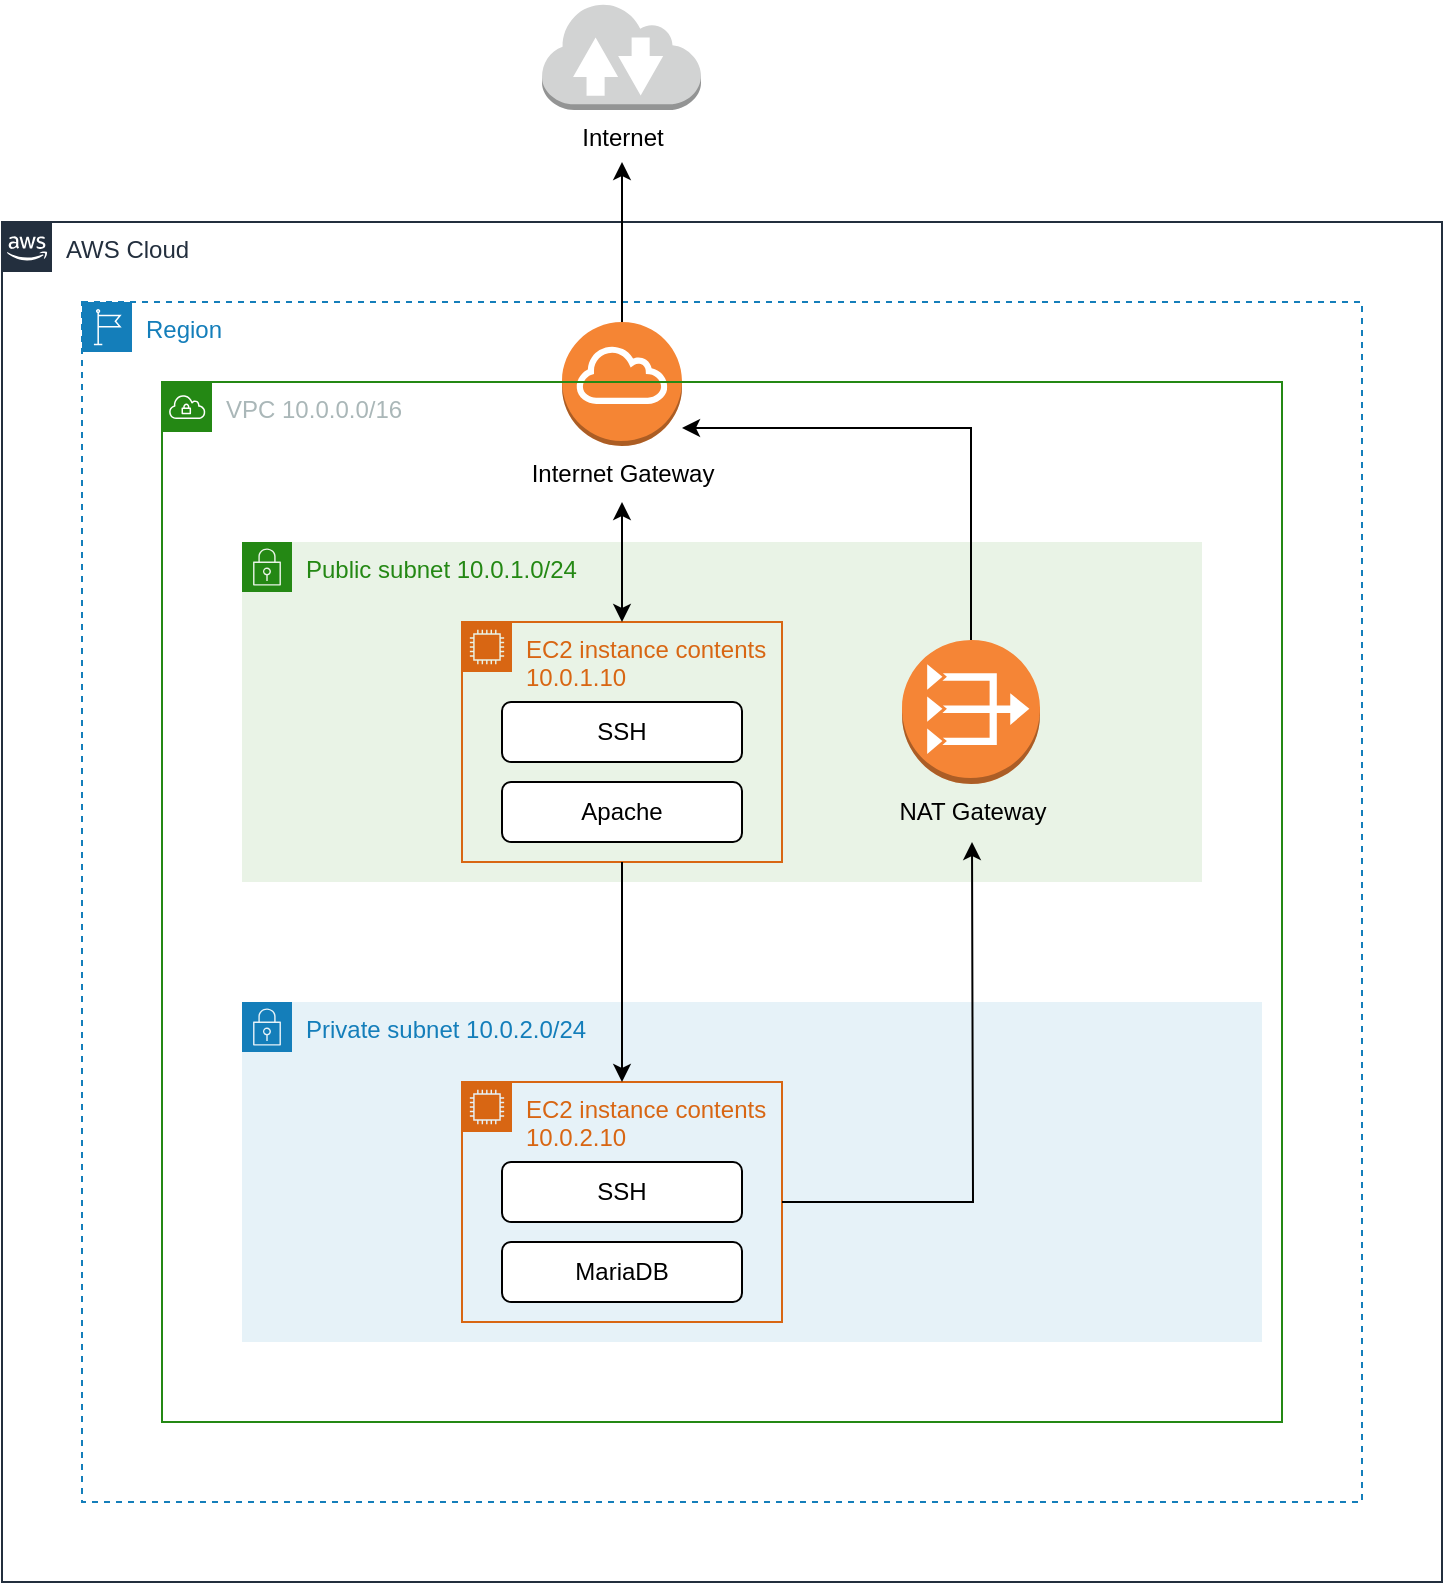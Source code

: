 <mxfile version="16.6.6" type="device"><diagram id="ZBl_-poI1BsWvD01IlL9" name="Page-1"><mxGraphModel dx="1426" dy="921" grid="1" gridSize="10" guides="1" tooltips="1" connect="1" arrows="1" fold="1" page="1" pageScale="1" pageWidth="827" pageHeight="1169" math="0" shadow="0"><root><mxCell id="0"/><mxCell id="1" parent="0"/><mxCell id="PaY4KvCLSWslufTHy4BS-1" value="AWS Cloud" style="points=[[0,0],[0.25,0],[0.5,0],[0.75,0],[1,0],[1,0.25],[1,0.5],[1,0.75],[1,1],[0.75,1],[0.5,1],[0.25,1],[0,1],[0,0.75],[0,0.5],[0,0.25]];outlineConnect=0;gradientColor=none;html=1;whiteSpace=wrap;fontSize=12;fontStyle=0;container=1;pointerEvents=0;collapsible=0;recursiveResize=0;shape=mxgraph.aws4.group;grIcon=mxgraph.aws4.group_aws_cloud_alt;strokeColor=#232F3E;fillColor=none;verticalAlign=top;align=left;spacingLeft=30;fontColor=#232F3E;dashed=0;" vertex="1" parent="1"><mxGeometry x="80" y="200" width="720" height="680" as="geometry"/></mxCell><mxCell id="PaY4KvCLSWslufTHy4BS-2" value="Region" style="points=[[0,0],[0.25,0],[0.5,0],[0.75,0],[1,0],[1,0.25],[1,0.5],[1,0.75],[1,1],[0.75,1],[0.5,1],[0.25,1],[0,1],[0,0.75],[0,0.5],[0,0.25]];outlineConnect=0;gradientColor=none;html=1;whiteSpace=wrap;fontSize=12;fontStyle=0;container=1;pointerEvents=0;collapsible=0;recursiveResize=0;shape=mxgraph.aws4.group;grIcon=mxgraph.aws4.group_region;strokeColor=#147EBA;fillColor=none;verticalAlign=top;align=left;spacingLeft=30;fontColor=#147EBA;dashed=1;" vertex="1" parent="1"><mxGeometry x="120" y="240" width="640" height="600" as="geometry"/></mxCell><mxCell id="PaY4KvCLSWslufTHy4BS-13" value="Internet Gateway" style="outlineConnect=0;dashed=0;verticalLabelPosition=bottom;verticalAlign=top;align=center;html=1;shape=mxgraph.aws3.internet_gateway;fillColor=#F58534;gradientColor=none;" vertex="1" parent="PaY4KvCLSWslufTHy4BS-2"><mxGeometry x="240" y="10" width="60" height="62" as="geometry"/></mxCell><mxCell id="PaY4KvCLSWslufTHy4BS-3" value="VPC 10.0.0.0/16" style="points=[[0,0],[0.25,0],[0.5,0],[0.75,0],[1,0],[1,0.25],[1,0.5],[1,0.75],[1,1],[0.75,1],[0.5,1],[0.25,1],[0,1],[0,0.75],[0,0.5],[0,0.25]];outlineConnect=0;gradientColor=none;html=1;whiteSpace=wrap;fontSize=12;fontStyle=0;container=0;pointerEvents=0;collapsible=0;recursiveResize=0;shape=mxgraph.aws4.group;grIcon=mxgraph.aws4.group_vpc;strokeColor=#248814;fillColor=none;verticalAlign=top;align=left;spacingLeft=30;fontColor=#AAB7B8;dashed=0;" vertex="1" parent="1"><mxGeometry x="160" y="280" width="560" height="520" as="geometry"/></mxCell><mxCell id="PaY4KvCLSWslufTHy4BS-4" value="Public subnet 10.0.1.0/24" style="points=[[0,0],[0.25,0],[0.5,0],[0.75,0],[1,0],[1,0.25],[1,0.5],[1,0.75],[1,1],[0.75,1],[0.5,1],[0.25,1],[0,1],[0,0.75],[0,0.5],[0,0.25]];outlineConnect=0;gradientColor=none;html=1;whiteSpace=wrap;fontSize=12;fontStyle=0;container=1;pointerEvents=0;collapsible=0;recursiveResize=0;shape=mxgraph.aws4.group;grIcon=mxgraph.aws4.group_security_group;grStroke=0;strokeColor=#248814;fillColor=#E9F3E6;verticalAlign=top;align=left;spacingLeft=30;fontColor=#248814;dashed=0;" vertex="1" parent="1"><mxGeometry x="200" y="360" width="480" height="170" as="geometry"/></mxCell><mxCell id="PaY4KvCLSWslufTHy4BS-6" value="EC2 instance contents&amp;nbsp;&lt;br&gt;10.0.1.10" style="points=[[0,0],[0.25,0],[0.5,0],[0.75,0],[1,0],[1,0.25],[1,0.5],[1,0.75],[1,1],[0.75,1],[0.5,1],[0.25,1],[0,1],[0,0.75],[0,0.5],[0,0.25]];outlineConnect=0;gradientColor=none;html=1;whiteSpace=wrap;fontSize=12;fontStyle=0;container=1;pointerEvents=0;collapsible=0;recursiveResize=0;shape=mxgraph.aws4.group;grIcon=mxgraph.aws4.group_ec2_instance_contents;strokeColor=#D86613;fillColor=none;verticalAlign=top;align=left;spacingLeft=30;fontColor=#D86613;dashed=0;" vertex="1" parent="PaY4KvCLSWslufTHy4BS-4"><mxGeometry x="110" y="40" width="160" height="120" as="geometry"/></mxCell><mxCell id="PaY4KvCLSWslufTHy4BS-8" value="SSH" style="rounded=1;whiteSpace=wrap;html=1;" vertex="1" parent="PaY4KvCLSWslufTHy4BS-6"><mxGeometry x="20" y="40" width="120" height="30" as="geometry"/></mxCell><mxCell id="PaY4KvCLSWslufTHy4BS-9" value="Apache" style="rounded=1;whiteSpace=wrap;html=1;" vertex="1" parent="PaY4KvCLSWslufTHy4BS-6"><mxGeometry x="20" y="80" width="120" height="30" as="geometry"/></mxCell><mxCell id="PaY4KvCLSWslufTHy4BS-14" value="NAT Gateway" style="outlineConnect=0;dashed=0;verticalLabelPosition=bottom;verticalAlign=top;align=center;html=1;shape=mxgraph.aws3.vpc_nat_gateway;fillColor=#F58536;gradientColor=none;" vertex="1" parent="PaY4KvCLSWslufTHy4BS-4"><mxGeometry x="330" y="49" width="69" height="72" as="geometry"/></mxCell><mxCell id="PaY4KvCLSWslufTHy4BS-5" value="Private subnet 10.0.2.0/24" style="points=[[0,0],[0.25,0],[0.5,0],[0.75,0],[1,0],[1,0.25],[1,0.5],[1,0.75],[1,1],[0.75,1],[0.5,1],[0.25,1],[0,1],[0,0.75],[0,0.5],[0,0.25]];outlineConnect=0;gradientColor=none;html=1;whiteSpace=wrap;fontSize=12;fontStyle=0;container=1;pointerEvents=0;collapsible=0;recursiveResize=0;shape=mxgraph.aws4.group;grIcon=mxgraph.aws4.group_security_group;grStroke=0;strokeColor=#147EBA;fillColor=#E6F2F8;verticalAlign=top;align=left;spacingLeft=30;fontColor=#147EBA;dashed=0;" vertex="1" parent="1"><mxGeometry x="200" y="590" width="510" height="170" as="geometry"/></mxCell><mxCell id="PaY4KvCLSWslufTHy4BS-7" value="EC2 instance contents 10.0.2.10" style="points=[[0,0],[0.25,0],[0.5,0],[0.75,0],[1,0],[1,0.25],[1,0.5],[1,0.75],[1,1],[0.75,1],[0.5,1],[0.25,1],[0,1],[0,0.75],[0,0.5],[0,0.25]];outlineConnect=0;gradientColor=none;html=1;whiteSpace=wrap;fontSize=12;fontStyle=0;container=1;pointerEvents=0;collapsible=0;recursiveResize=0;shape=mxgraph.aws4.group;grIcon=mxgraph.aws4.group_ec2_instance_contents;strokeColor=#D86613;fillColor=none;verticalAlign=top;align=left;spacingLeft=30;fontColor=#D86613;dashed=0;" vertex="1" parent="PaY4KvCLSWslufTHy4BS-5"><mxGeometry x="110" y="40" width="160" height="120" as="geometry"/></mxCell><mxCell id="PaY4KvCLSWslufTHy4BS-10" value="SSH" style="rounded=1;whiteSpace=wrap;html=1;" vertex="1" parent="PaY4KvCLSWslufTHy4BS-7"><mxGeometry x="20" y="40" width="120" height="30" as="geometry"/></mxCell><mxCell id="PaY4KvCLSWslufTHy4BS-11" value="MariaDB" style="rounded=1;whiteSpace=wrap;html=1;" vertex="1" parent="PaY4KvCLSWslufTHy4BS-7"><mxGeometry x="20" y="80" width="120" height="30" as="geometry"/></mxCell><mxCell id="PaY4KvCLSWslufTHy4BS-15" value="" style="edgeStyle=orthogonalEdgeStyle;rounded=0;orthogonalLoop=1;jettySize=auto;html=1;entryX=0.5;entryY=0;entryDx=0;entryDy=0;" edge="1" parent="1" source="PaY4KvCLSWslufTHy4BS-6" target="PaY4KvCLSWslufTHy4BS-7"><mxGeometry relative="1" as="geometry"/></mxCell><mxCell id="PaY4KvCLSWslufTHy4BS-19" value="" style="edgeStyle=orthogonalEdgeStyle;rounded=0;orthogonalLoop=1;jettySize=auto;html=1;" edge="1" parent="1" source="PaY4KvCLSWslufTHy4BS-7"><mxGeometry relative="1" as="geometry"><mxPoint x="565" y="510" as="targetPoint"/></mxGeometry></mxCell><mxCell id="PaY4KvCLSWslufTHy4BS-25" value="" style="edgeStyle=orthogonalEdgeStyle;rounded=0;orthogonalLoop=1;jettySize=auto;html=1;startArrow=classic;startFill=1;" edge="1" parent="1" source="PaY4KvCLSWslufTHy4BS-6"><mxGeometry relative="1" as="geometry"><mxPoint x="390" y="340" as="targetPoint"/></mxGeometry></mxCell><mxCell id="PaY4KvCLSWslufTHy4BS-29" value="" style="edgeStyle=orthogonalEdgeStyle;rounded=0;orthogonalLoop=1;jettySize=auto;html=1;" edge="1" parent="1" source="PaY4KvCLSWslufTHy4BS-14" target="PaY4KvCLSWslufTHy4BS-13"><mxGeometry relative="1" as="geometry"><mxPoint x="440" y="300" as="targetPoint"/><Array as="points"><mxPoint x="565" y="303"/></Array></mxGeometry></mxCell><mxCell id="PaY4KvCLSWslufTHy4BS-31" value="Internet" style="outlineConnect=0;dashed=0;verticalLabelPosition=bottom;verticalAlign=top;align=center;html=1;shape=mxgraph.aws3.internet_2;fillColor=#D2D3D3;gradientColor=none;" vertex="1" parent="1"><mxGeometry x="350" y="90" width="79.5" height="54" as="geometry"/></mxCell><mxCell id="PaY4KvCLSWslufTHy4BS-33" value="" style="edgeStyle=orthogonalEdgeStyle;rounded=0;orthogonalLoop=1;jettySize=auto;html=1;" edge="1" parent="1" source="PaY4KvCLSWslufTHy4BS-13"><mxGeometry relative="1" as="geometry"><mxPoint x="390" y="170" as="targetPoint"/></mxGeometry></mxCell></root></mxGraphModel></diagram></mxfile>
